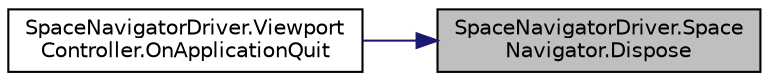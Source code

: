 digraph "SpaceNavigatorDriver.SpaceNavigator.Dispose"
{
 // LATEX_PDF_SIZE
  edge [fontname="Helvetica",fontsize="10",labelfontname="Helvetica",labelfontsize="10"];
  node [fontname="Helvetica",fontsize="10",shape=record];
  rankdir="RL";
  Node1 [label="SpaceNavigatorDriver.Space\lNavigator.Dispose",height=0.2,width=0.4,color="black", fillcolor="grey75", style="filled", fontcolor="black",tooltip=" "];
  Node1 -> Node2 [dir="back",color="midnightblue",fontsize="10",style="solid",fontname="Helvetica"];
  Node2 [label="SpaceNavigatorDriver.Viewport\lController.OnApplicationQuit",height=0.2,width=0.4,color="black", fillcolor="white", style="filled",URL="$class_space_navigator_driver_1_1_viewport_controller.html#aa48a0909f4fcc555c86487a39ceb10eb",tooltip=" "];
}
